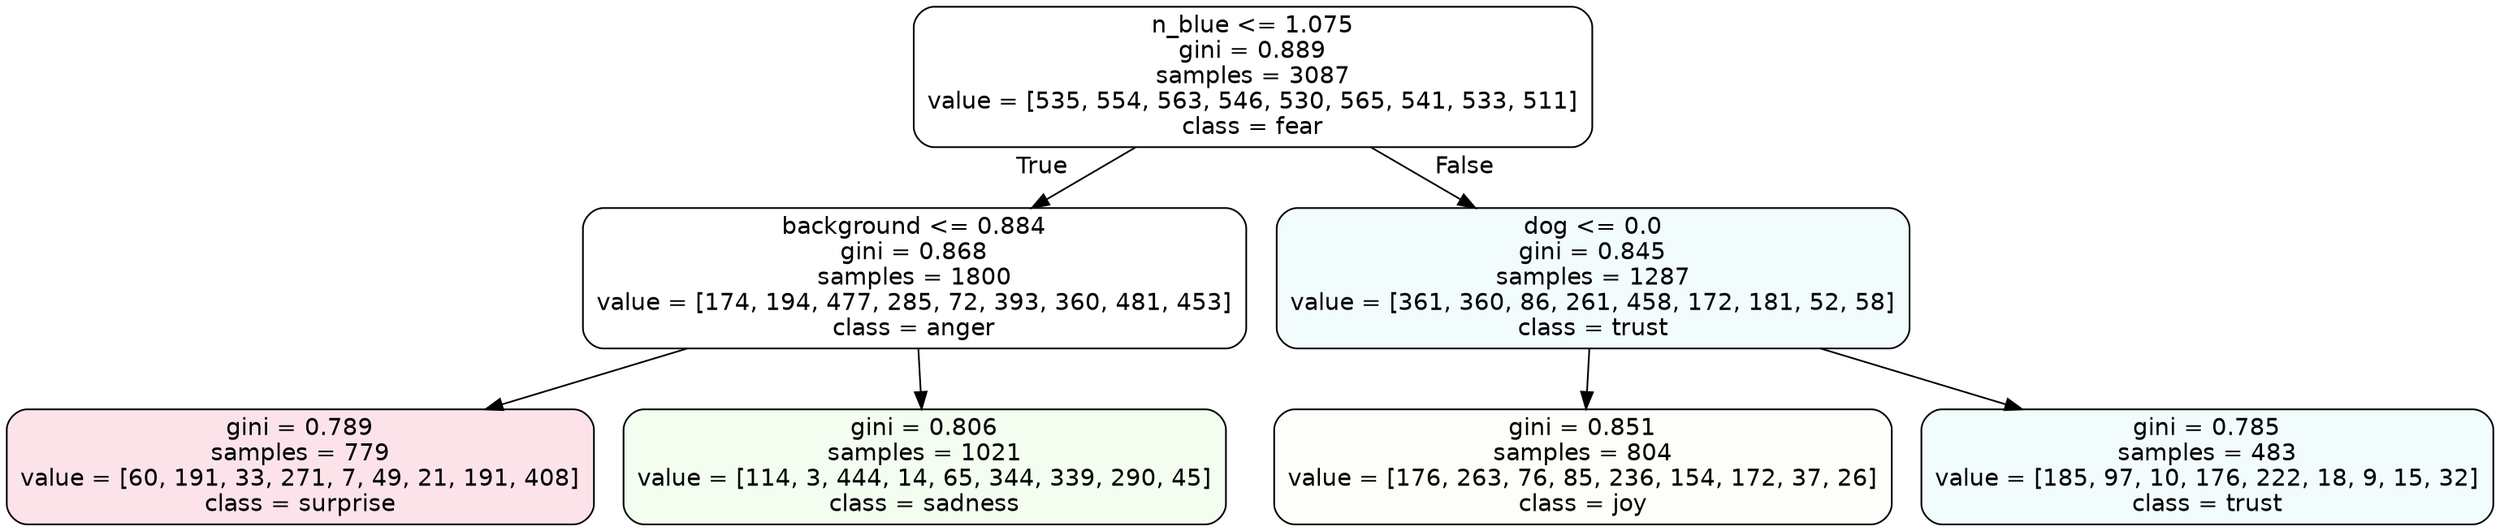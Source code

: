 digraph Tree {
node [shape=box, style="filled, rounded", color="black", fontname=helvetica] ;
edge [fontname=helvetica] ;
0 [label="n_blue <= 1.075\ngini = 0.889\nsamples = 3087\nvalue = [535, 554, 563, 546, 530, 565, 541, 533, 511]\nclass = fear", fillcolor="#3964e500"] ;
1 [label="background <= 0.884\ngini = 0.868\nsamples = 1800\nvalue = [174, 194, 477, 285, 72, 393, 360, 481, 453]\nclass = anger", fillcolor="#e539d700"] ;
0 -> 1 [labeldistance=2.5, labelangle=45, headlabel="True"] ;
2 [label="gini = 0.789\nsamples = 779\nvalue = [60, 191, 33, 271, 7, 49, 21, 191, 408]\nclass = surprise", fillcolor="#e5396424"] ;
1 -> 2 ;
3 [label="gini = 0.806\nsamples = 1021\nvalue = [114, 3, 444, 14, 65, 344, 339, 290, 45]\nclass = sadness", fillcolor="#64e53913"] ;
1 -> 3 ;
4 [label="dog <= 0.0\ngini = 0.845\nsamples = 1287\nvalue = [361, 360, 86, 261, 458, 172, 181, 52, 58]\nclass = trust", fillcolor="#39d7e50f"] ;
0 -> 4 [labeldistance=2.5, labelangle=-45, headlabel="False"] ;
5 [label="gini = 0.851\nsamples = 804\nvalue = [176, 263, 76, 85, 236, 154, 172, 37, 26]\nclass = joy", fillcolor="#d7e53907"] ;
4 -> 5 ;
6 [label="gini = 0.785\nsamples = 483\nvalue = [185, 97, 10, 176, 222, 18, 9, 15, 32]\nclass = trust", fillcolor="#39d7e510"] ;
4 -> 6 ;
}